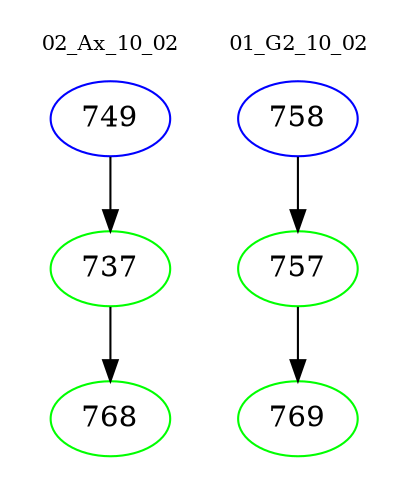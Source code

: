 digraph{
subgraph cluster_0 {
color = white
label = "02_Ax_10_02";
fontsize=10;
T0_749 [label="749", color="blue"]
T0_749 -> T0_737 [color="black"]
T0_737 [label="737", color="green"]
T0_737 -> T0_768 [color="black"]
T0_768 [label="768", color="green"]
}
subgraph cluster_1 {
color = white
label = "01_G2_10_02";
fontsize=10;
T1_758 [label="758", color="blue"]
T1_758 -> T1_757 [color="black"]
T1_757 [label="757", color="green"]
T1_757 -> T1_769 [color="black"]
T1_769 [label="769", color="green"]
}
}
